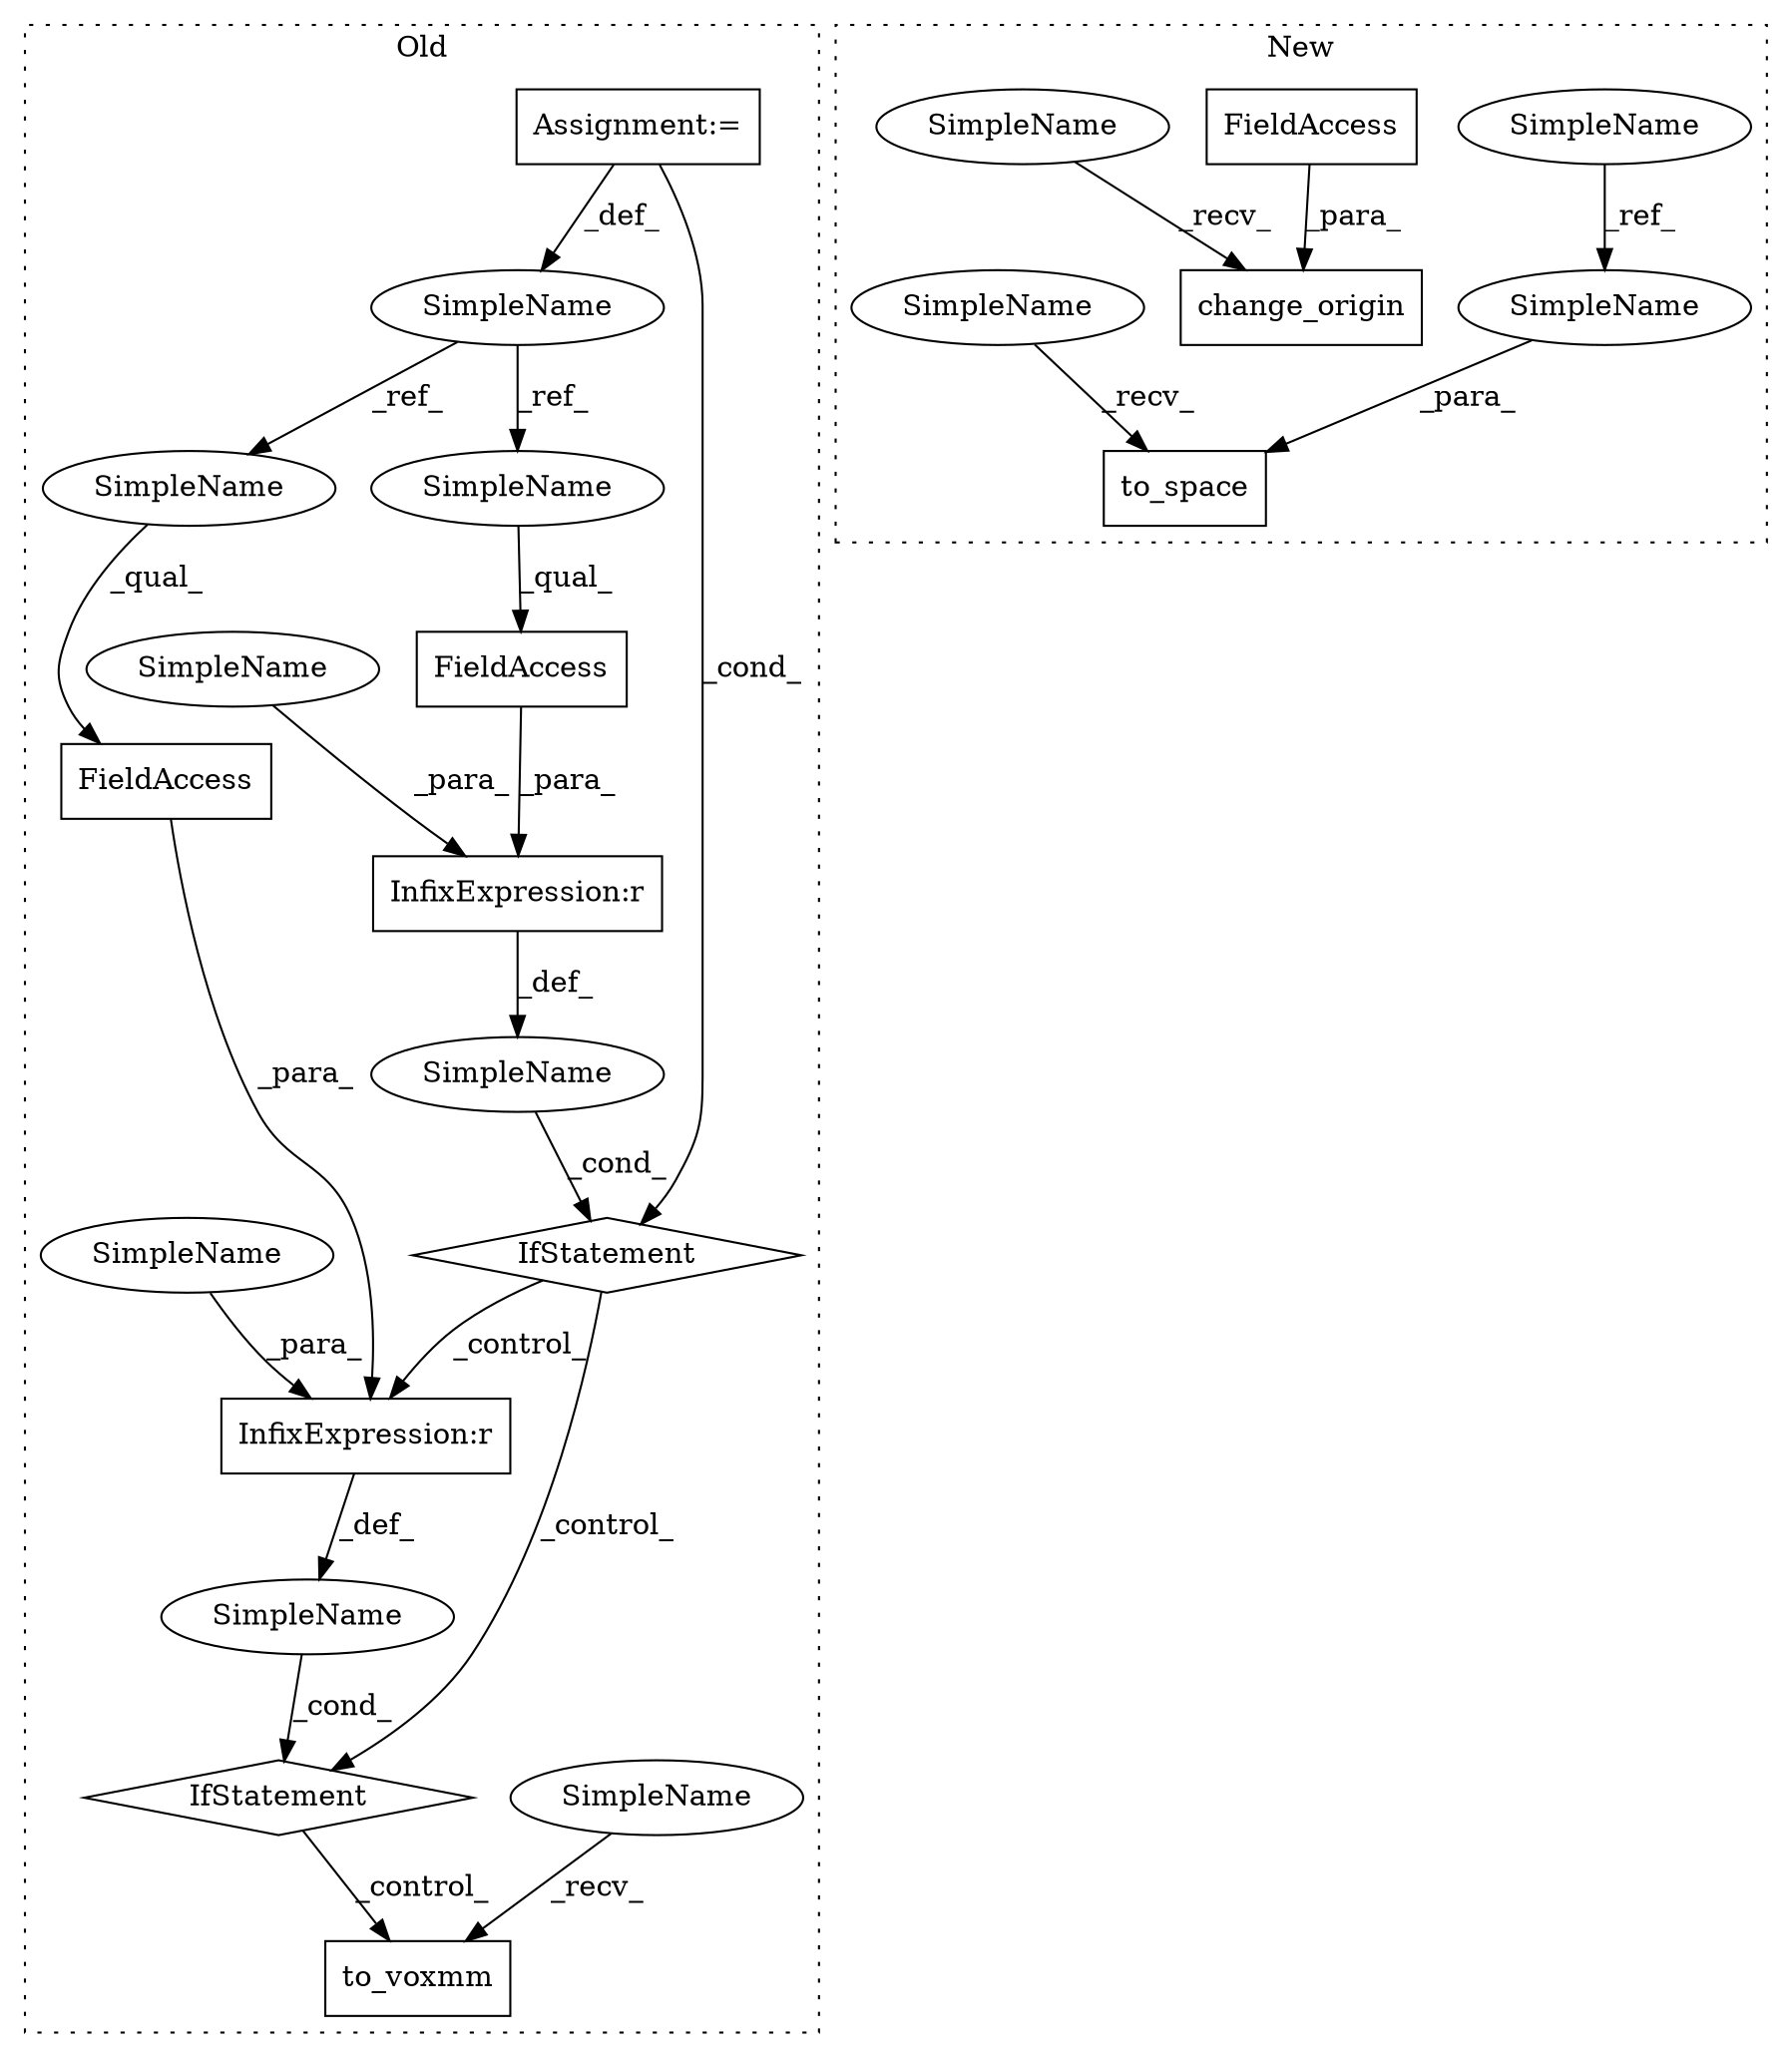digraph G {
subgraph cluster0 {
1 [label="IfStatement" a="25" s="10477,10505" l="4,2" shape="diamond"];
3 [label="SimpleName" a="42" s="" l="" shape="ellipse"];
4 [label="to_voxmm" a="32" s="10520" l="10" shape="box"];
5 [label="SimpleName" a="42" s="" l="" shape="ellipse"];
6 [label="InfixExpression:r" a="27" s="10419" l="4" shape="box"];
8 [label="InfixExpression:r" a="27" s="10490" l="4" shape="box"];
9 [label="FieldAccess" a="22" s="10494" l="11" shape="box"];
10 [label="SimpleName" a="42" s="9049" l="5" shape="ellipse"];
11 [label="FieldAccess" a="22" s="10423" l="11" shape="box"];
12 [label="IfStatement" a="25" s="10406,10434" l="4,2" shape="diamond"];
15 [label="Assignment:=" a="7" s="9049" l="5" shape="box"];
16 [label="SimpleName" a="42" s="10515" l="4" shape="ellipse"];
18 [label="SimpleName" a="42" s="10481" l="9" shape="ellipse"];
19 [label="SimpleName" a="42" s="10410" l="9" shape="ellipse"];
20 [label="SimpleName" a="42" s="10423" l="5" shape="ellipse"];
21 [label="SimpleName" a="42" s="10494" l="5" shape="ellipse"];
label = "Old";
style="dotted";
}
subgraph cluster1 {
2 [label="to_space" a="32" s="10775,10793" l="9,1" shape="box"];
7 [label="SimpleName" a="42" s="9746" l="9" shape="ellipse"];
13 [label="change_origin" a="32" s="10805,10828" l="14,1" shape="box"];
14 [label="FieldAccess" a="22" s="10819" l="9" shape="box"];
17 [label="SimpleName" a="42" s="10784" l="9" shape="ellipse"];
22 [label="SimpleName" a="42" s="10800" l="4" shape="ellipse"];
23 [label="SimpleName" a="42" s="10770" l="4" shape="ellipse"];
label = "New";
style="dotted";
}
1 -> 4 [label="_control_"];
3 -> 1 [label="_cond_"];
5 -> 12 [label="_cond_"];
6 -> 5 [label="_def_"];
7 -> 17 [label="_ref_"];
8 -> 3 [label="_def_"];
9 -> 8 [label="_para_"];
10 -> 21 [label="_ref_"];
10 -> 20 [label="_ref_"];
11 -> 6 [label="_para_"];
12 -> 1 [label="_control_"];
12 -> 8 [label="_control_"];
14 -> 13 [label="_para_"];
15 -> 10 [label="_def_"];
15 -> 12 [label="_cond_"];
16 -> 4 [label="_recv_"];
17 -> 2 [label="_para_"];
18 -> 8 [label="_para_"];
19 -> 6 [label="_para_"];
20 -> 11 [label="_qual_"];
21 -> 9 [label="_qual_"];
22 -> 13 [label="_recv_"];
23 -> 2 [label="_recv_"];
}
